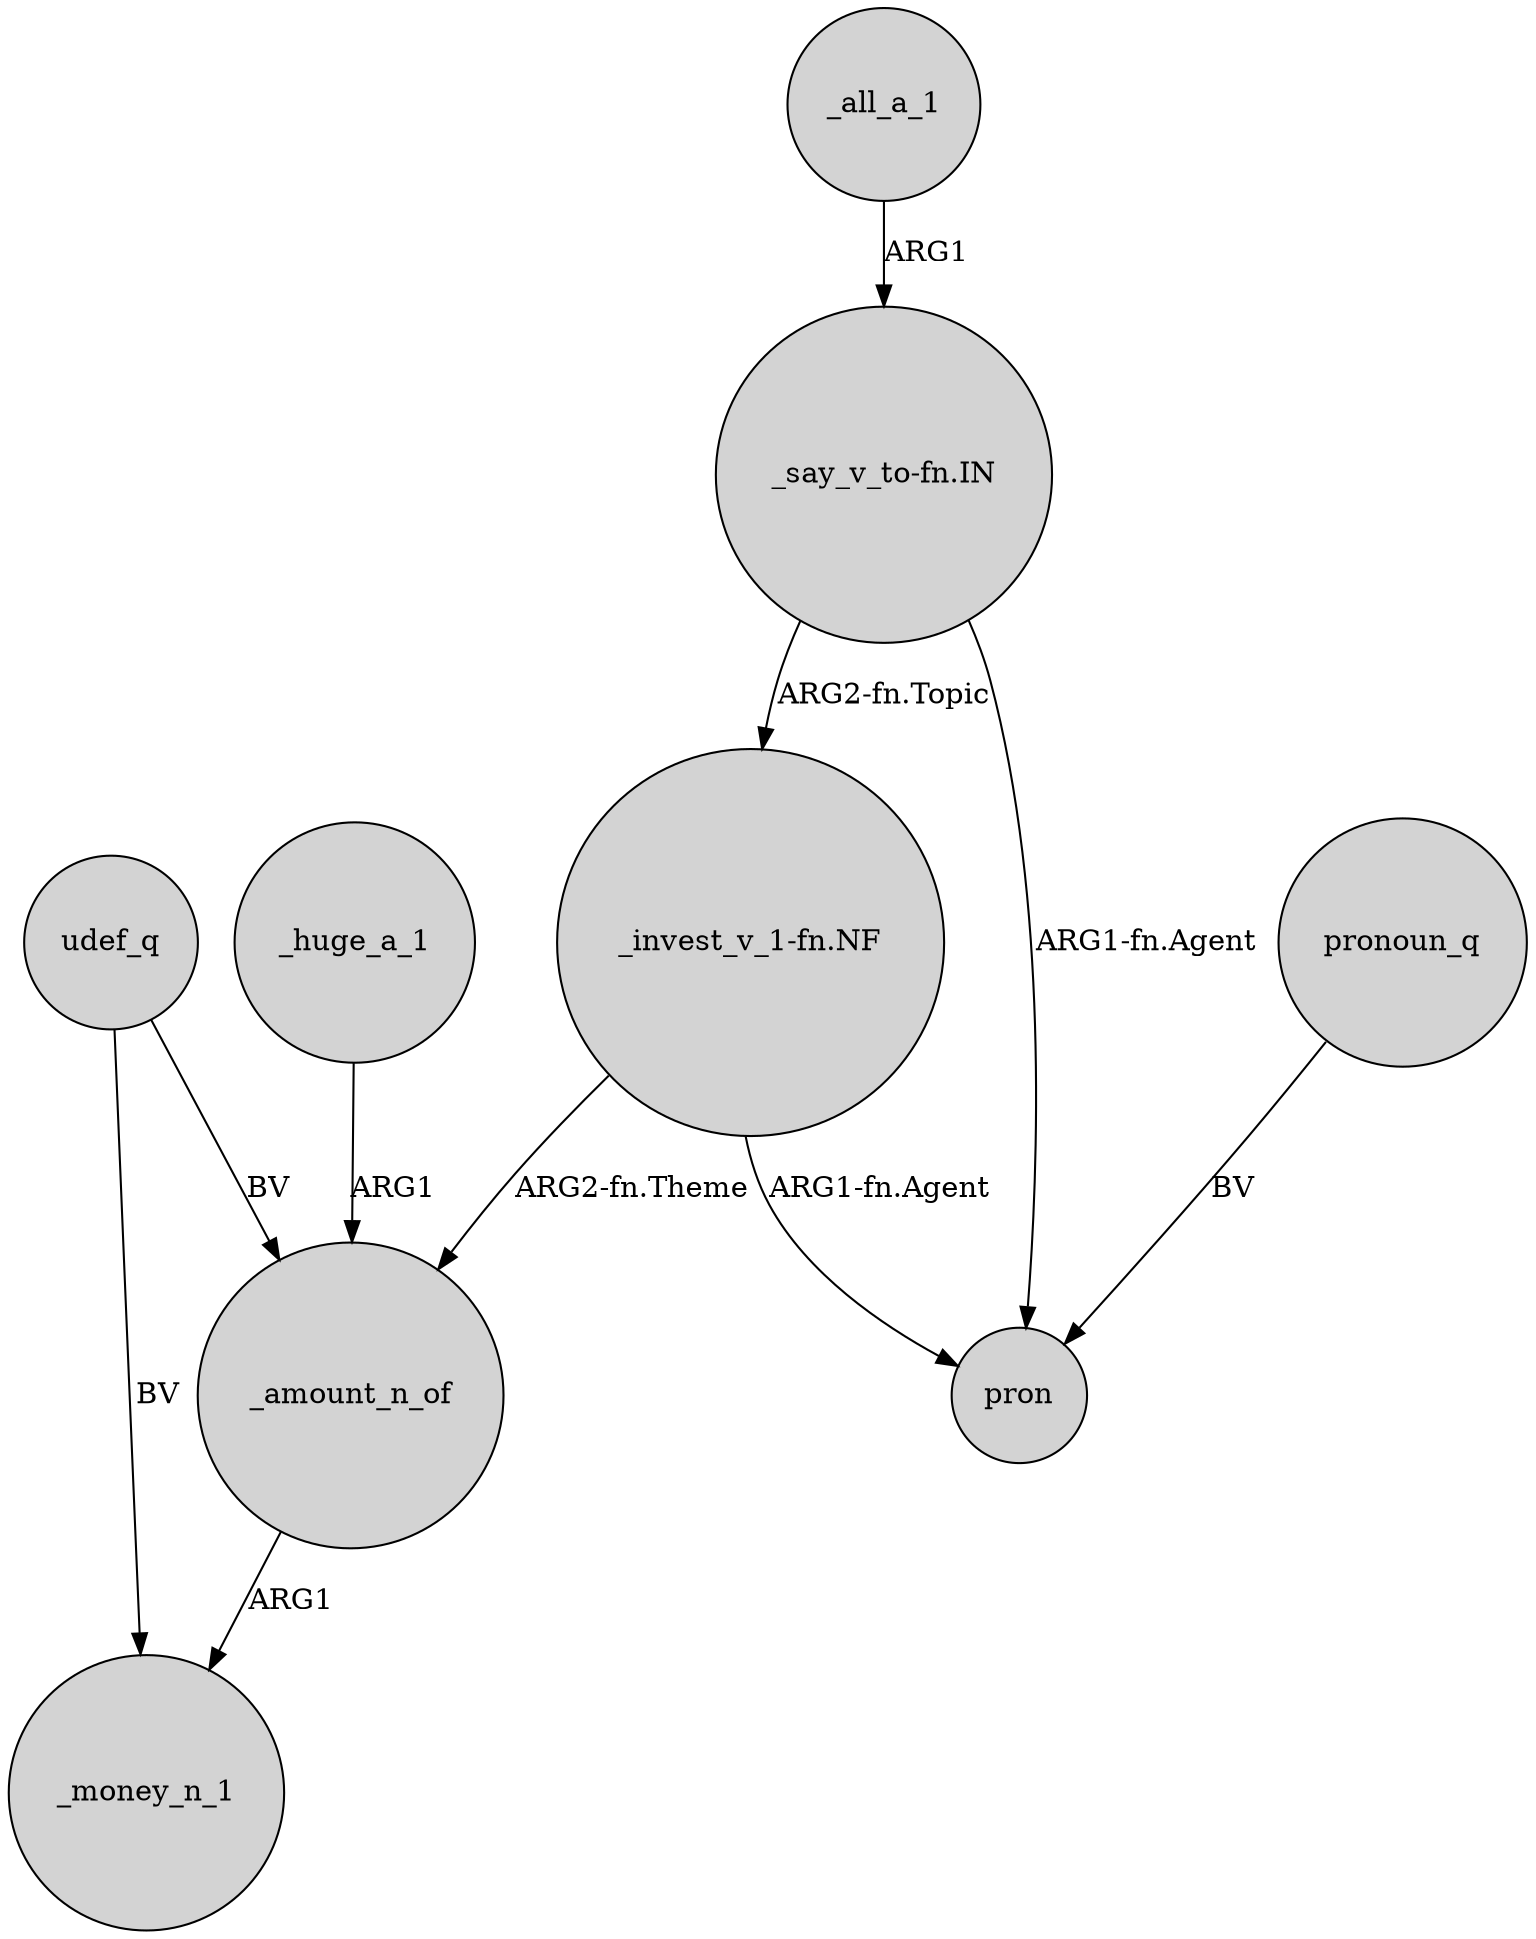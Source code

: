 digraph {
	node [shape=circle style=filled]
	_amount_n_of -> _money_n_1 [label=ARG1]
	udef_q -> _money_n_1 [label=BV]
	"_say_v_to-fn.IN" -> pron [label="ARG1-fn.Agent"]
	"_invest_v_1-fn.NF" -> pron [label="ARG1-fn.Agent"]
	udef_q -> _amount_n_of [label=BV]
	_huge_a_1 -> _amount_n_of [label=ARG1]
	_all_a_1 -> "_say_v_to-fn.IN" [label=ARG1]
	"_invest_v_1-fn.NF" -> _amount_n_of [label="ARG2-fn.Theme"]
	"_say_v_to-fn.IN" -> "_invest_v_1-fn.NF" [label="ARG2-fn.Topic"]
	pronoun_q -> pron [label=BV]
}
